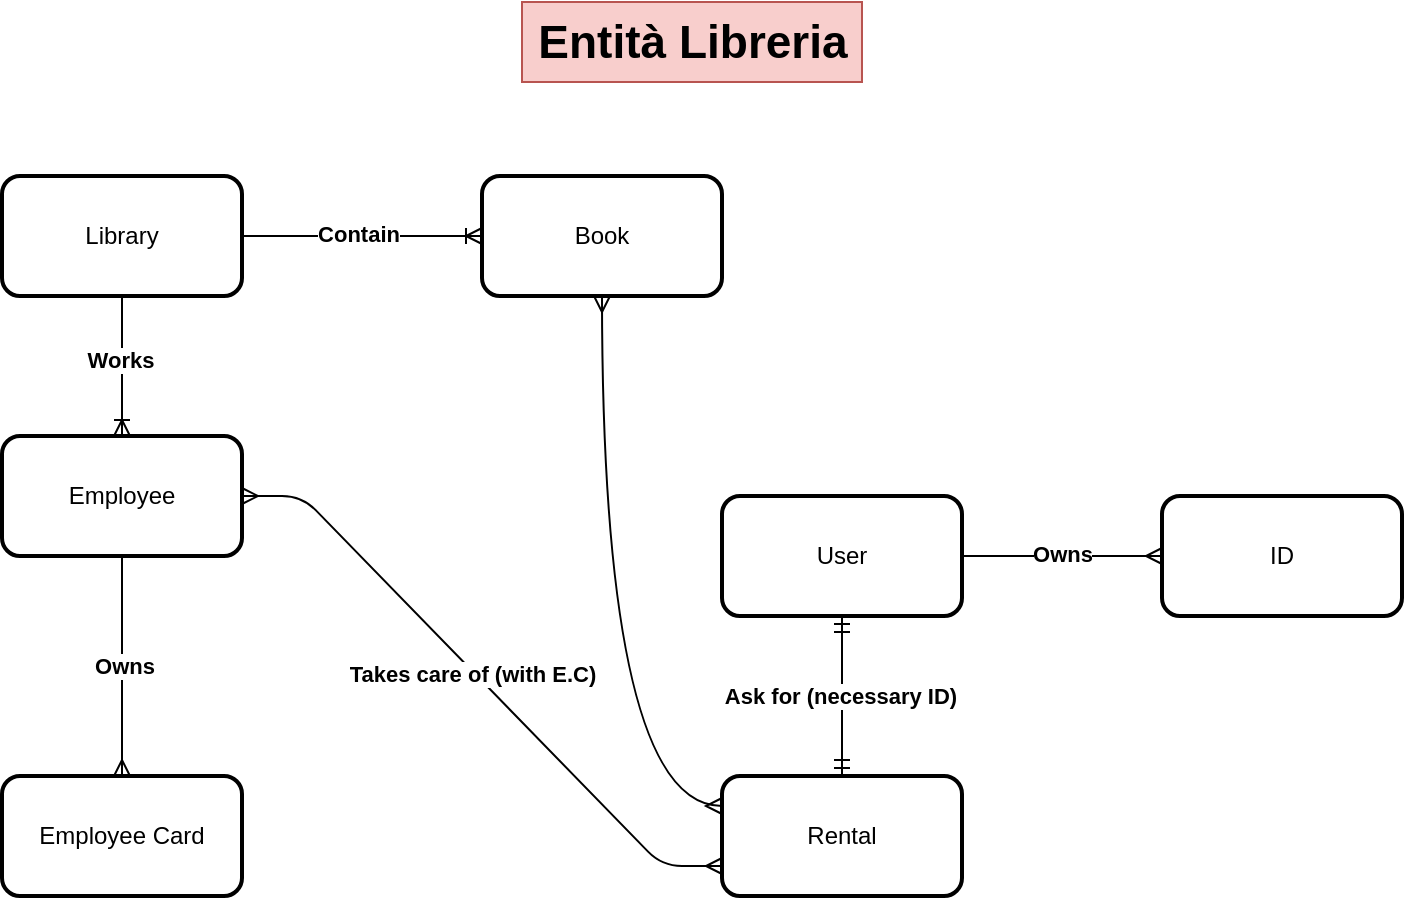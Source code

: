 <mxfile>
    <diagram id="f2d_8KkwwC2ytU7Cjw3z" name="Pagina-1">
        <mxGraphModel dx="956" dy="537" grid="1" gridSize="10" guides="1" tooltips="1" connect="1" arrows="1" fold="1" page="1" pageScale="1" pageWidth="2000" pageHeight="2000" math="0" shadow="0">
            <root>
                <mxCell id="0"/>
                <mxCell id="1" parent="0"/>
                <mxCell id="2" value="User" style="rounded=1;whiteSpace=wrap;html=1;strokeWidth=2;" vertex="1" parent="1">
                    <mxGeometry x="700" y="917" width="120" height="60" as="geometry"/>
                </mxCell>
                <mxCell id="3" value="Employee" style="rounded=1;whiteSpace=wrap;html=1;strokeWidth=2;" vertex="1" parent="1">
                    <mxGeometry x="340" y="887" width="120" height="60" as="geometry"/>
                </mxCell>
                <mxCell id="4" value="Employee Card" style="rounded=1;whiteSpace=wrap;html=1;strokeWidth=2;" vertex="1" parent="1">
                    <mxGeometry x="340" y="1057" width="120" height="60" as="geometry"/>
                </mxCell>
                <mxCell id="5" value="Library" style="rounded=1;whiteSpace=wrap;html=1;strokeWidth=2;" vertex="1" parent="1">
                    <mxGeometry x="340" y="757" width="120" height="60" as="geometry"/>
                </mxCell>
                <mxCell id="7" value="Book" style="rounded=1;whiteSpace=wrap;html=1;strokeWidth=2;" vertex="1" parent="1">
                    <mxGeometry x="580" y="757" width="120" height="60" as="geometry"/>
                </mxCell>
                <mxCell id="8" value="Rental" style="rounded=1;whiteSpace=wrap;html=1;strokeWidth=2;" vertex="1" parent="1">
                    <mxGeometry x="700" y="1057" width="120" height="60" as="geometry"/>
                </mxCell>
                <mxCell id="9" value="ID" style="rounded=1;whiteSpace=wrap;html=1;strokeWidth=2;" vertex="1" parent="1">
                    <mxGeometry x="920" y="917" width="120" height="60" as="geometry"/>
                </mxCell>
                <mxCell id="11" value="" style="edgeStyle=entityRelationEdgeStyle;fontSize=12;html=1;endArrow=ERoneToMany;exitX=1;exitY=0.5;exitDx=0;exitDy=0;entryX=0;entryY=0.5;entryDx=0;entryDy=0;" edge="1" parent="1" source="5" target="7">
                    <mxGeometry width="100" height="100" relative="1" as="geometry">
                        <mxPoint x="490" y="777" as="sourcePoint"/>
                        <mxPoint x="590" y="677" as="targetPoint"/>
                    </mxGeometry>
                </mxCell>
                <mxCell id="14" value="Contain" style="edgeLabel;html=1;align=center;verticalAlign=middle;resizable=0;points=[];fontStyle=1" vertex="1" connectable="0" parent="11">
                    <mxGeometry x="-0.033" y="1" relative="1" as="geometry">
                        <mxPoint as="offset"/>
                    </mxGeometry>
                </mxCell>
                <mxCell id="15" value="" style="fontSize=12;html=1;endArrow=ERmandOne;startArrow=ERmandOne;entryX=0.5;entryY=1;entryDx=0;entryDy=0;exitX=0.5;exitY=0;exitDx=0;exitDy=0;" edge="1" parent="1" source="8" target="2">
                    <mxGeometry width="100" height="100" relative="1" as="geometry">
                        <mxPoint x="750" y="1247" as="sourcePoint"/>
                        <mxPoint x="850" y="1147" as="targetPoint"/>
                    </mxGeometry>
                </mxCell>
                <mxCell id="21" value="Ask for (necessary ID)" style="edgeLabel;html=1;align=center;verticalAlign=middle;resizable=0;points=[];fontStyle=1" vertex="1" connectable="0" parent="15">
                    <mxGeometry relative="1" as="geometry">
                        <mxPoint x="-1" as="offset"/>
                    </mxGeometry>
                </mxCell>
                <mxCell id="24" value="" style="edgeStyle=entityRelationEdgeStyle;fontSize=12;html=1;endArrow=ERmany;startArrow=ERmany;exitX=1;exitY=0.5;exitDx=0;exitDy=0;entryX=0;entryY=0.75;entryDx=0;entryDy=0;" edge="1" parent="1" source="3" target="8">
                    <mxGeometry width="100" height="100" relative="1" as="geometry">
                        <mxPoint x="550" y="1117" as="sourcePoint"/>
                        <mxPoint x="650" y="1017" as="targetPoint"/>
                    </mxGeometry>
                </mxCell>
                <mxCell id="25" value="Takes care of (with E.C)" style="edgeLabel;html=1;align=center;verticalAlign=middle;resizable=0;points=[];fontStyle=1" vertex="1" connectable="0" parent="24">
                    <mxGeometry x="-0.038" y="-1" relative="1" as="geometry">
                        <mxPoint as="offset"/>
                    </mxGeometry>
                </mxCell>
                <mxCell id="26" value="" style="edgeStyle=orthogonalEdgeStyle;fontSize=12;html=1;endArrow=ERmany;startArrow=ERmany;exitX=0.5;exitY=1;exitDx=0;exitDy=0;entryX=0;entryY=0.25;entryDx=0;entryDy=0;curved=1;" edge="1" parent="1" source="7" target="8">
                    <mxGeometry width="100" height="100" relative="1" as="geometry">
                        <mxPoint x="580" y="872" as="sourcePoint"/>
                        <mxPoint x="820" y="1057" as="targetPoint"/>
                    </mxGeometry>
                </mxCell>
                <mxCell id="29" value="" style="fontSize=12;html=1;endArrow=ERoneToMany;entryX=0.5;entryY=0;entryDx=0;entryDy=0;exitX=0.5;exitY=1;exitDx=0;exitDy=0;" edge="1" parent="1" source="5" target="3">
                    <mxGeometry width="100" height="100" relative="1" as="geometry">
                        <mxPoint x="440" y="917" as="sourcePoint"/>
                        <mxPoint x="540" y="817" as="targetPoint"/>
                    </mxGeometry>
                </mxCell>
                <mxCell id="30" value="Works" style="edgeLabel;html=1;align=center;verticalAlign=middle;resizable=0;points=[];fontStyle=1" vertex="1" connectable="0" parent="29">
                    <mxGeometry x="-0.086" y="2" relative="1" as="geometry">
                        <mxPoint x="-3" as="offset"/>
                    </mxGeometry>
                </mxCell>
                <mxCell id="32" value="Entità Libreria" style="text;html=1;align=center;verticalAlign=middle;resizable=0;points=[];autosize=1;strokeColor=#b85450;fillColor=#f8cecc;fontStyle=1;fontSize=23;" vertex="1" parent="1">
                    <mxGeometry x="600" y="670" width="170" height="40" as="geometry"/>
                </mxCell>
                <mxCell id="35" value="" style="edgeStyle=entityRelationEdgeStyle;fontSize=12;html=1;endArrow=ERmany;exitX=1;exitY=0.5;exitDx=0;exitDy=0;entryX=0;entryY=0.5;entryDx=0;entryDy=0;" edge="1" parent="1" source="2" target="9">
                    <mxGeometry width="100" height="100" relative="1" as="geometry">
                        <mxPoint x="840" y="947" as="sourcePoint"/>
                        <mxPoint x="940" y="847" as="targetPoint"/>
                    </mxGeometry>
                </mxCell>
                <mxCell id="36" value="Owns" style="edgeLabel;html=1;align=center;verticalAlign=middle;resizable=0;points=[];fontStyle=1" vertex="1" connectable="0" parent="35">
                    <mxGeometry x="0.004" y="1" relative="1" as="geometry">
                        <mxPoint as="offset"/>
                    </mxGeometry>
                </mxCell>
                <mxCell id="37" value="" style="fontSize=12;html=1;endArrow=ERmany;exitX=0.5;exitY=1;exitDx=0;exitDy=0;entryX=0.5;entryY=0;entryDx=0;entryDy=0;" edge="1" parent="1" source="3" target="4">
                    <mxGeometry width="100" height="100" relative="1" as="geometry">
                        <mxPoint x="390" y="1000" as="sourcePoint"/>
                        <mxPoint x="490" y="1000" as="targetPoint"/>
                    </mxGeometry>
                </mxCell>
                <mxCell id="38" value="Owns" style="edgeLabel;html=1;align=center;verticalAlign=middle;resizable=0;points=[];fontStyle=1" vertex="1" connectable="0" parent="37">
                    <mxGeometry x="0.004" y="1" relative="1" as="geometry">
                        <mxPoint as="offset"/>
                    </mxGeometry>
                </mxCell>
            </root>
        </mxGraphModel>
    </diagram>
</mxfile>